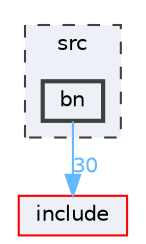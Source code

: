 digraph "src/bn"
{
 // LATEX_PDF_SIZE
  bgcolor="transparent";
  edge [fontname=Helvetica,fontsize=10,labelfontname=Helvetica,labelfontsize=10];
  node [fontname=Helvetica,fontsize=10,shape=box,height=0.2,width=0.4];
  compound=true
  subgraph clusterdir_68267d1309a1af8e8297ef4c3efbcdba {
    graph [ bgcolor="#edf0f7", pencolor="grey25", label="src", fontname=Helvetica,fontsize=10 style="filled,dashed", URL="dir_68267d1309a1af8e8297ef4c3efbcdba.html",tooltip=""]
  dir_2695a341b11de9668e96d61d7b7acab2 [label="bn", fillcolor="#edf0f7", color="grey25", style="filled,bold", URL="dir_2695a341b11de9668e96d61d7b7acab2.html",tooltip=""];
  }
  dir_d44c64559bbebec7f509842c48db8b23 [label="include", fillcolor="#edf0f7", color="red", style="filled", URL="dir_d44c64559bbebec7f509842c48db8b23.html",tooltip=""];
  dir_2695a341b11de9668e96d61d7b7acab2->dir_d44c64559bbebec7f509842c48db8b23 [headlabel="30", labeldistance=1.5 headhref="dir_000002_000013.html" href="dir_000002_000013.html" color="steelblue1" fontcolor="steelblue1"];
}
